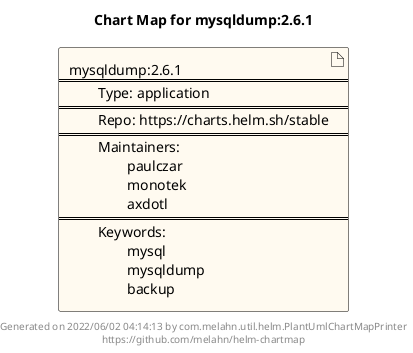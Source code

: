 @startuml
skinparam linetype ortho
skinparam backgroundColor white
skinparam usecaseBorderColor black
skinparam usecaseArrowColor LightSlateGray
skinparam artifactBorderColor black
skinparam artifactArrowColor LightSlateGray

title Chart Map for mysqldump:2.6.1

'There is one referenced Helm Chart
artifact "mysqldump:2.6.1\n====\n\tType: application\n====\n\tRepo: https://charts.helm.sh/stable\n====\n\tMaintainers: \n\t\tpaulczar\n\t\tmonotek\n\t\taxdotl\n====\n\tKeywords: \n\t\tmysql\n\t\tmysqldump\n\t\tbackup" as mysqldump_2_6_1 #FloralWhite

'There are 0 referenced Docker Images

'Chart Dependencies

center footer Generated on 2022/06/02 04:14:13 by com.melahn.util.helm.PlantUmlChartMapPrinter\nhttps://github.com/melahn/helm-chartmap
@enduml
